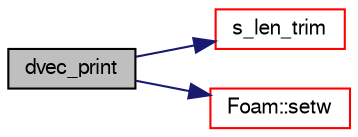 digraph "dvec_print"
{
  bgcolor="transparent";
  edge [fontname="FreeSans",fontsize="10",labelfontname="FreeSans",labelfontsize="10"];
  node [fontname="FreeSans",fontsize="10",shape=record];
  rankdir="LR";
  Node300 [label="dvec_print",height=0.2,width=0.4,color="black", fillcolor="grey75", style="filled", fontcolor="black"];
  Node300 -> Node301 [color="midnightblue",fontsize="10",style="solid",fontname="FreeSans"];
  Node301 [label="s_len_trim",height=0.2,width=0.4,color="red",URL="$a08246.html#aaf41358fc029a28e2e04ebb4d412bed2"];
  Node300 -> Node303 [color="midnightblue",fontsize="10",style="solid",fontname="FreeSans"];
  Node303 [label="Foam::setw",height=0.2,width=0.4,color="red",URL="$a21124.html#a3318127f6f23246407ca749a0a0ea03c"];
}
